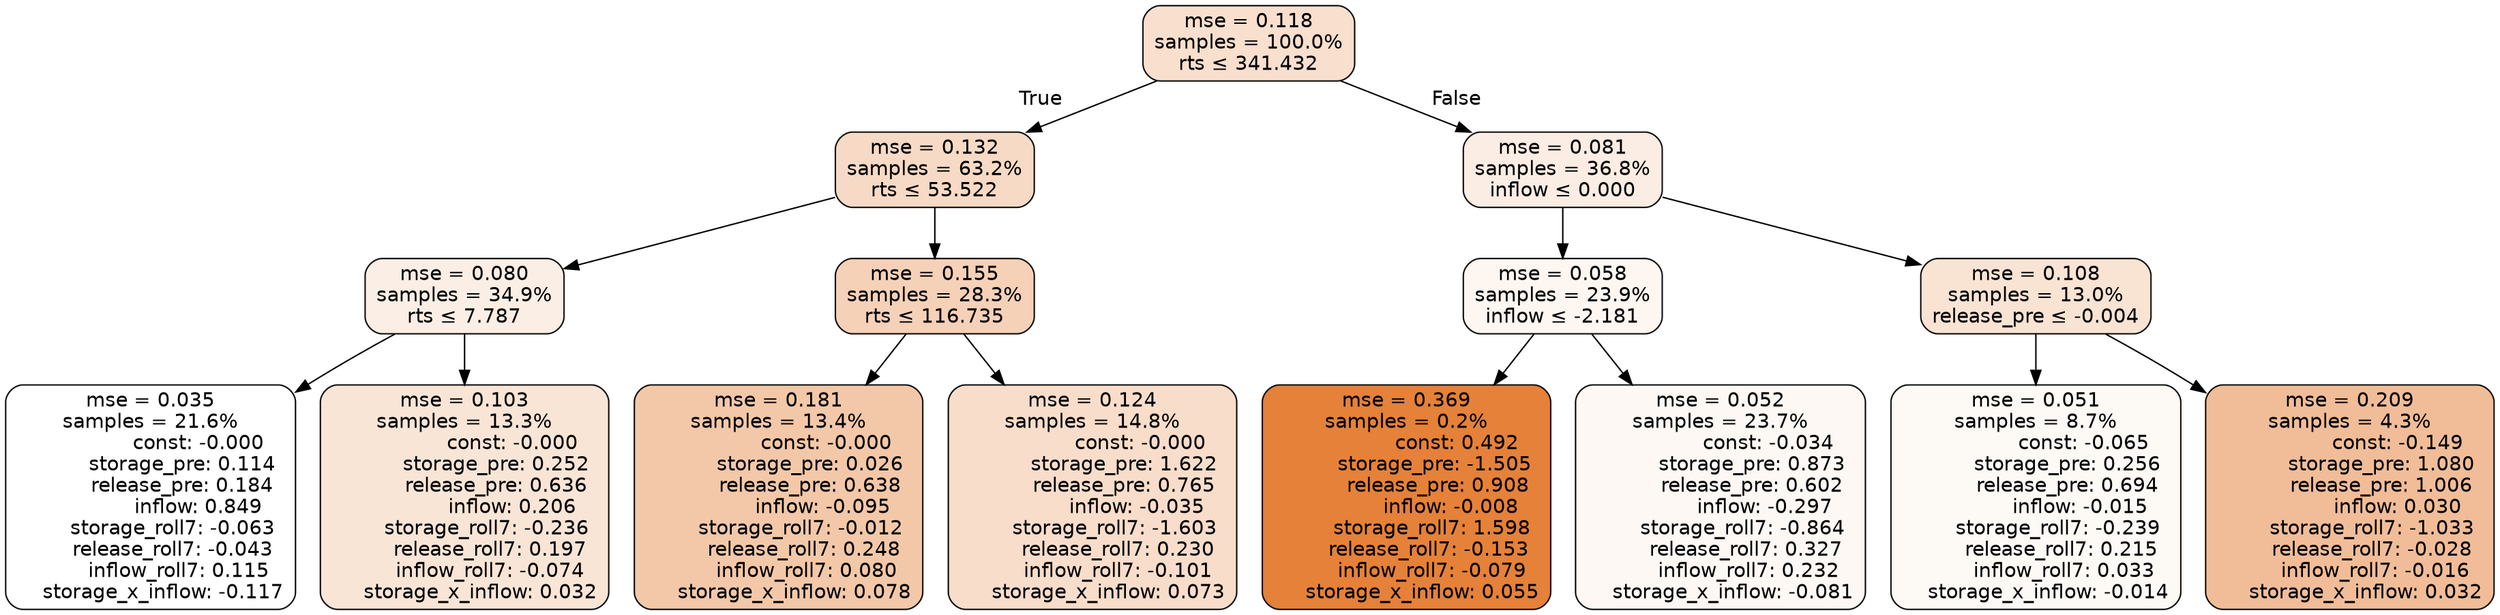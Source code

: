 digraph tree {
bgcolor="transparent"
node [shape=rectangle, style="filled, rounded", color="black", fontname=helvetica] ;
edge [fontname=helvetica] ;
	"0" [label="mse = 0.118
samples = 100.0%
rts &le; 341.432", fillcolor="#f8dfce"]
	"1" [label="mse = 0.132
samples = 63.2%
rts &le; 53.522", fillcolor="#f7dac5"]
	"2" [label="mse = 0.080
samples = 34.9%
rts &le; 7.787", fillcolor="#fbeee4"]
	"3" [label="mse = 0.035
samples = 21.6%
               const: -0.000
          storage_pre: 0.114
          release_pre: 0.184
               inflow: 0.849
       storage_roll7: -0.063
       release_roll7: -0.043
         inflow_roll7: 0.115
    storage_x_inflow: -0.117", fillcolor="#ffffff"]
	"4" [label="mse = 0.103
samples = 13.3%
               const: -0.000
          storage_pre: 0.252
          release_pre: 0.636
               inflow: 0.206
       storage_roll7: -0.236
        release_roll7: 0.197
        inflow_roll7: -0.074
     storage_x_inflow: 0.032", fillcolor="#f9e5d6"]
	"5" [label="mse = 0.155
samples = 28.3%
rts &le; 116.735", fillcolor="#f5d1b8"]
	"6" [label="mse = 0.181
samples = 13.4%
               const: -0.000
          storage_pre: 0.026
          release_pre: 0.638
              inflow: -0.095
       storage_roll7: -0.012
        release_roll7: 0.248
         inflow_roll7: 0.080
     storage_x_inflow: 0.078", fillcolor="#f3c8a8"]
	"7" [label="mse = 0.124
samples = 14.8%
               const: -0.000
          storage_pre: 1.622
          release_pre: 0.765
              inflow: -0.035
       storage_roll7: -1.603
        release_roll7: 0.230
        inflow_roll7: -0.101
     storage_x_inflow: 0.073", fillcolor="#f8ddca"]
	"8" [label="mse = 0.081
samples = 36.8%
inflow &le; 0.000", fillcolor="#fbede3"]
	"9" [label="mse = 0.058
samples = 23.9%
inflow &le; -2.181", fillcolor="#fdf6f1"]
	"10" [label="mse = 0.369
samples = 0.2%
                const: 0.492
         storage_pre: -1.505
          release_pre: 0.908
              inflow: -0.008
        storage_roll7: 1.598
       release_roll7: -0.153
        inflow_roll7: -0.079
     storage_x_inflow: 0.055", fillcolor="#e58139"]
	"11" [label="mse = 0.052
samples = 23.7%
               const: -0.034
          storage_pre: 0.873
          release_pre: 0.602
              inflow: -0.297
       storage_roll7: -0.864
        release_roll7: 0.327
         inflow_roll7: 0.232
    storage_x_inflow: -0.081", fillcolor="#fdf8f4"]
	"12" [label="mse = 0.108
samples = 13.0%
release_pre &le; -0.004", fillcolor="#f9e3d3"]
	"13" [label="mse = 0.051
samples = 8.7%
               const: -0.065
          storage_pre: 0.256
          release_pre: 0.694
              inflow: -0.015
       storage_roll7: -0.239
        release_roll7: 0.215
         inflow_roll7: 0.033
    storage_x_inflow: -0.014", fillcolor="#fdf9f5"]
	"14" [label="mse = 0.209
samples = 4.3%
               const: -0.149
          storage_pre: 1.080
          release_pre: 1.006
               inflow: 0.030
       storage_roll7: -1.033
       release_roll7: -0.028
        inflow_roll7: -0.016
     storage_x_inflow: 0.032", fillcolor="#f1bd98"]

	"0" -> "1" [labeldistance=2.5, labelangle=45, headlabel="True"]
	"1" -> "2"
	"2" -> "3"
	"2" -> "4"
	"1" -> "5"
	"5" -> "6"
	"5" -> "7"
	"0" -> "8" [labeldistance=2.5, labelangle=-45, headlabel="False"]
	"8" -> "9"
	"9" -> "10"
	"9" -> "11"
	"8" -> "12"
	"12" -> "13"
	"12" -> "14"
}
